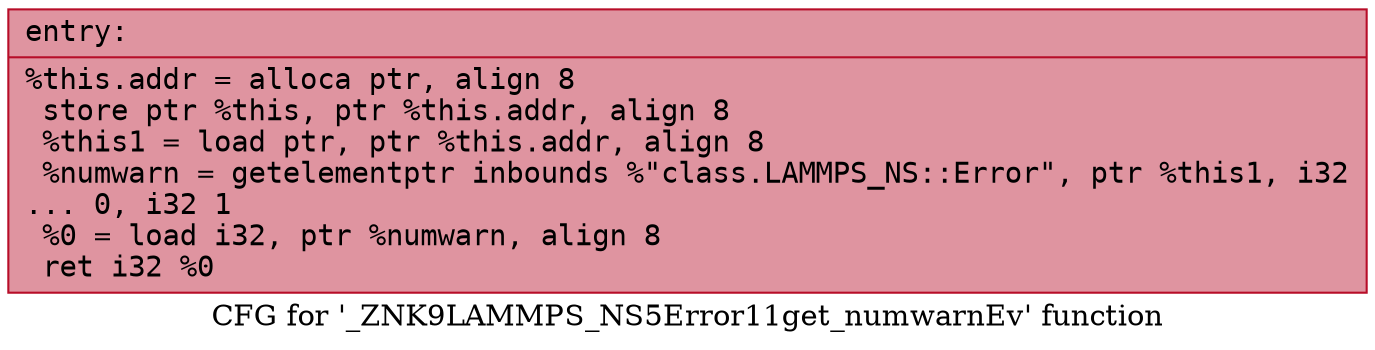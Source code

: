 digraph "CFG for '_ZNK9LAMMPS_NS5Error11get_numwarnEv' function" {
	label="CFG for '_ZNK9LAMMPS_NS5Error11get_numwarnEv' function";

	Node0x55bd4040d960 [shape=record,color="#b70d28ff", style=filled, fillcolor="#b70d2870" fontname="Courier",label="{entry:\l|  %this.addr = alloca ptr, align 8\l  store ptr %this, ptr %this.addr, align 8\l  %this1 = load ptr, ptr %this.addr, align 8\l  %numwarn = getelementptr inbounds %\"class.LAMMPS_NS::Error\", ptr %this1, i32\l... 0, i32 1\l  %0 = load i32, ptr %numwarn, align 8\l  ret i32 %0\l}"];
}
